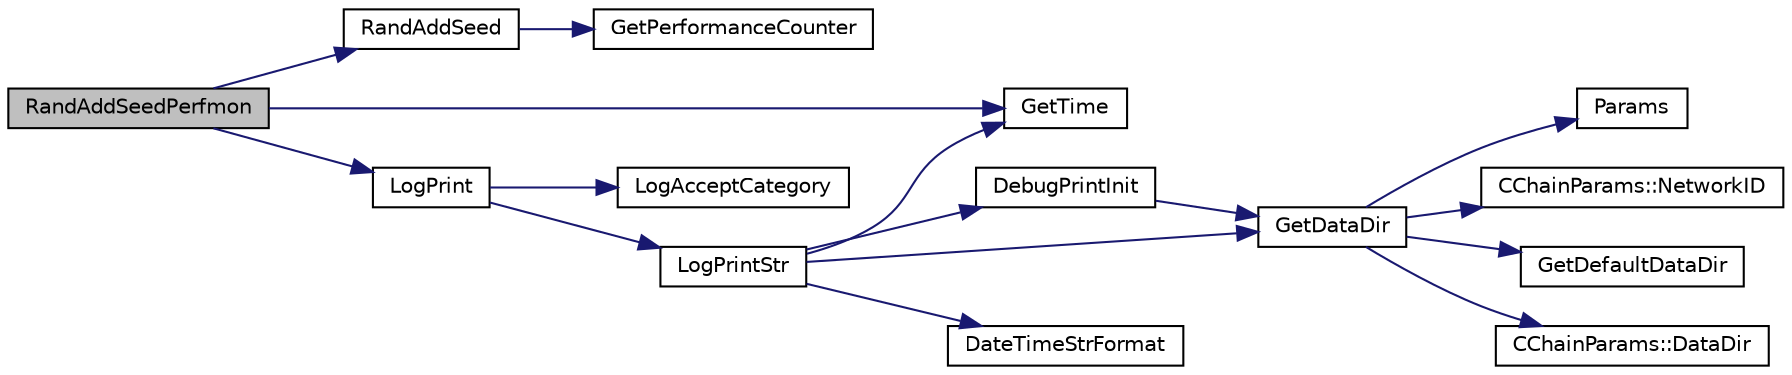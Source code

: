 digraph "RandAddSeedPerfmon"
{
  edge [fontname="Helvetica",fontsize="10",labelfontname="Helvetica",labelfontsize="10"];
  node [fontname="Helvetica",fontsize="10",shape=record];
  rankdir="LR";
  Node5654 [label="RandAddSeedPerfmon",height=0.2,width=0.4,color="black", fillcolor="grey75", style="filled", fontcolor="black"];
  Node5654 -> Node5655 [color="midnightblue",fontsize="10",style="solid",fontname="Helvetica"];
  Node5655 [label="RandAddSeed",height=0.2,width=0.4,color="black", fillcolor="white", style="filled",URL="$df/d2d/util_8cpp.html#ab699fbdf803610a4e2060fd87787f7e0"];
  Node5655 -> Node5656 [color="midnightblue",fontsize="10",style="solid",fontname="Helvetica"];
  Node5656 [label="GetPerformanceCounter",height=0.2,width=0.4,color="black", fillcolor="white", style="filled",URL="$d8/d3c/util_8h.html#acd4d9988b9bb3f31fddf72a34b2bc37f"];
  Node5654 -> Node5657 [color="midnightblue",fontsize="10",style="solid",fontname="Helvetica"];
  Node5657 [label="GetTime",height=0.2,width=0.4,color="black", fillcolor="white", style="filled",URL="$df/d2d/util_8cpp.html#a46fac5fba8ba905b5f9acb364f5d8c6f"];
  Node5654 -> Node5658 [color="midnightblue",fontsize="10",style="solid",fontname="Helvetica"];
  Node5658 [label="LogPrint",height=0.2,width=0.4,color="black", fillcolor="white", style="filled",URL="$d8/d3c/util_8h.html#aab1f837a2366f424bdc996fdf6352171"];
  Node5658 -> Node5659 [color="midnightblue",fontsize="10",style="solid",fontname="Helvetica"];
  Node5659 [label="LogAcceptCategory",height=0.2,width=0.4,color="black", fillcolor="white", style="filled",URL="$d8/d3c/util_8h.html#a343d2a13efe00125f78d25dafb0a8d98"];
  Node5658 -> Node5660 [color="midnightblue",fontsize="10",style="solid",fontname="Helvetica"];
  Node5660 [label="LogPrintStr",height=0.2,width=0.4,color="black", fillcolor="white", style="filled",URL="$d8/d3c/util_8h.html#afd4c3002b2797c0560adddb6af3ca1da"];
  Node5660 -> Node5661 [color="midnightblue",fontsize="10",style="solid",fontname="Helvetica"];
  Node5661 [label="DebugPrintInit",height=0.2,width=0.4,color="black", fillcolor="white", style="filled",URL="$df/d2d/util_8cpp.html#a751ff5f21d880737811136b5e0bcea12"];
  Node5661 -> Node5662 [color="midnightblue",fontsize="10",style="solid",fontname="Helvetica"];
  Node5662 [label="GetDataDir",height=0.2,width=0.4,color="black", fillcolor="white", style="filled",URL="$df/d2d/util_8cpp.html#ab83866a054745d4b30a3948a1b44beba"];
  Node5662 -> Node5663 [color="midnightblue",fontsize="10",style="solid",fontname="Helvetica"];
  Node5663 [label="Params",height=0.2,width=0.4,color="black", fillcolor="white", style="filled",URL="$df/dbf/chainparams_8cpp.html#ace5c5b706d71a324a417dd2db394fd4a",tooltip="Return the currently selected parameters. "];
  Node5662 -> Node5664 [color="midnightblue",fontsize="10",style="solid",fontname="Helvetica"];
  Node5664 [label="CChainParams::NetworkID",height=0.2,width=0.4,color="black", fillcolor="white", style="filled",URL="$d1/d4f/class_c_chain_params.html#a90dc493ec0c0325c98c3ac06eb99862b"];
  Node5662 -> Node5665 [color="midnightblue",fontsize="10",style="solid",fontname="Helvetica"];
  Node5665 [label="GetDefaultDataDir",height=0.2,width=0.4,color="black", fillcolor="white", style="filled",URL="$df/d2d/util_8cpp.html#ab272995de020a3bcbf743be630e485c6"];
  Node5662 -> Node5666 [color="midnightblue",fontsize="10",style="solid",fontname="Helvetica"];
  Node5666 [label="CChainParams::DataDir",height=0.2,width=0.4,color="black", fillcolor="white", style="filled",URL="$d1/d4f/class_c_chain_params.html#a959488b5d8e6fe62857940b831d73a78"];
  Node5660 -> Node5662 [color="midnightblue",fontsize="10",style="solid",fontname="Helvetica"];
  Node5660 -> Node5667 [color="midnightblue",fontsize="10",style="solid",fontname="Helvetica"];
  Node5667 [label="DateTimeStrFormat",height=0.2,width=0.4,color="black", fillcolor="white", style="filled",URL="$df/d2d/util_8cpp.html#a749bc6776c8ec72d7c5e4dea56aee415"];
  Node5660 -> Node5657 [color="midnightblue",fontsize="10",style="solid",fontname="Helvetica"];
}
